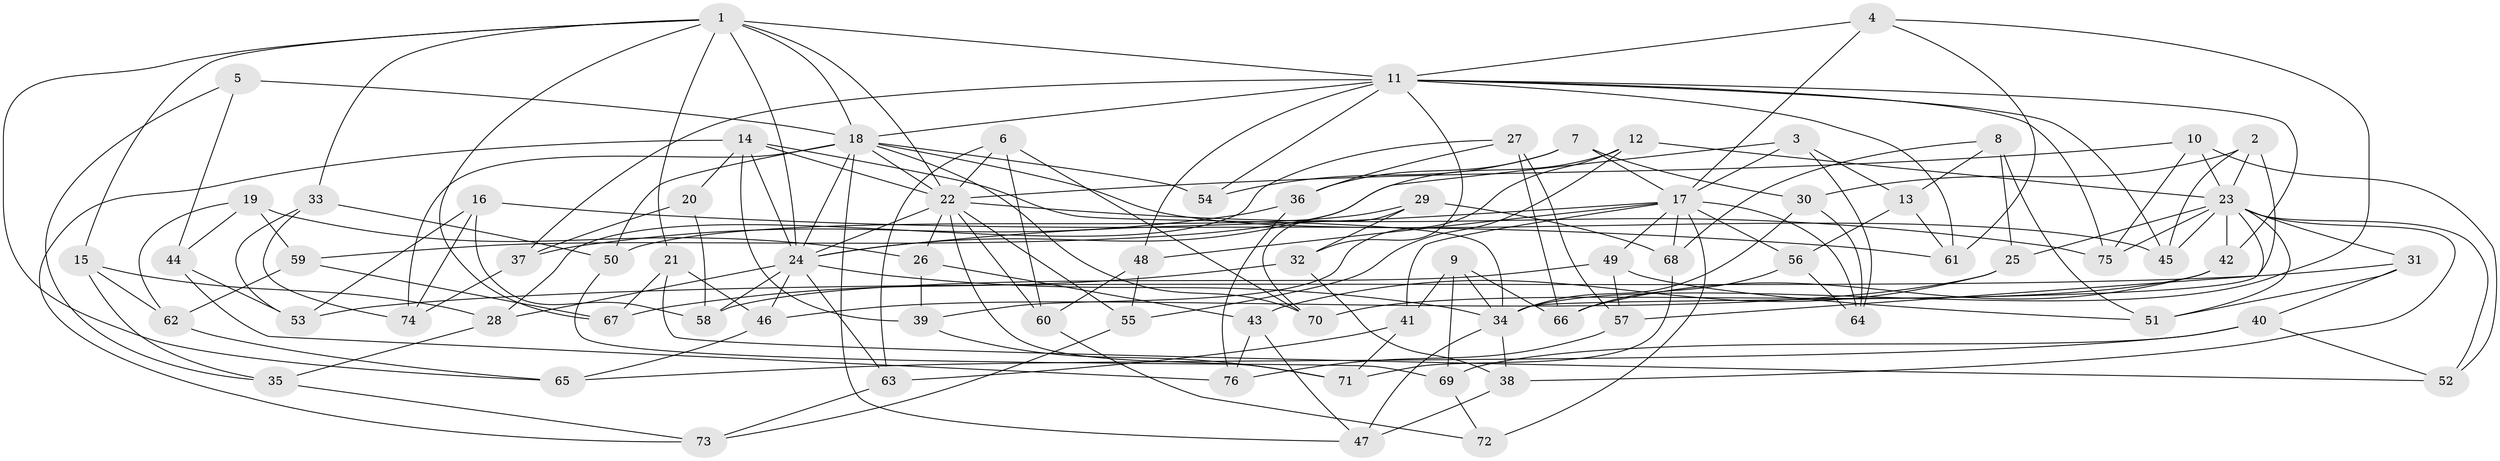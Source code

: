 // original degree distribution, {4: 1.0}
// Generated by graph-tools (version 1.1) at 2025/53/03/04/25 22:53:49]
// undirected, 76 vertices, 177 edges
graph export_dot {
  node [color=gray90,style=filled];
  1;
  2;
  3;
  4;
  5;
  6;
  7;
  8;
  9;
  10;
  11;
  12;
  13;
  14;
  15;
  16;
  17;
  18;
  19;
  20;
  21;
  22;
  23;
  24;
  25;
  26;
  27;
  28;
  29;
  30;
  31;
  32;
  33;
  34;
  35;
  36;
  37;
  38;
  39;
  40;
  41;
  42;
  43;
  44;
  45;
  46;
  47;
  48;
  49;
  50;
  51;
  52;
  53;
  54;
  55;
  56;
  57;
  58;
  59;
  60;
  61;
  62;
  63;
  64;
  65;
  66;
  67;
  68;
  69;
  70;
  71;
  72;
  73;
  74;
  75;
  76;
  1 -- 11 [weight=1.0];
  1 -- 15 [weight=1.0];
  1 -- 18 [weight=1.0];
  1 -- 21 [weight=1.0];
  1 -- 22 [weight=2.0];
  1 -- 24 [weight=1.0];
  1 -- 33 [weight=1.0];
  1 -- 65 [weight=1.0];
  1 -- 67 [weight=1.0];
  2 -- 23 [weight=1.0];
  2 -- 30 [weight=1.0];
  2 -- 34 [weight=1.0];
  2 -- 45 [weight=1.0];
  3 -- 13 [weight=1.0];
  3 -- 17 [weight=1.0];
  3 -- 59 [weight=1.0];
  3 -- 64 [weight=1.0];
  4 -- 11 [weight=1.0];
  4 -- 17 [weight=1.0];
  4 -- 34 [weight=1.0];
  4 -- 61 [weight=1.0];
  5 -- 18 [weight=2.0];
  5 -- 35 [weight=1.0];
  5 -- 44 [weight=1.0];
  6 -- 22 [weight=1.0];
  6 -- 60 [weight=1.0];
  6 -- 63 [weight=1.0];
  6 -- 70 [weight=1.0];
  7 -- 17 [weight=1.0];
  7 -- 30 [weight=1.0];
  7 -- 36 [weight=1.0];
  7 -- 54 [weight=1.0];
  8 -- 13 [weight=1.0];
  8 -- 25 [weight=1.0];
  8 -- 51 [weight=1.0];
  8 -- 68 [weight=1.0];
  9 -- 34 [weight=1.0];
  9 -- 41 [weight=1.0];
  9 -- 66 [weight=1.0];
  9 -- 69 [weight=1.0];
  10 -- 22 [weight=1.0];
  10 -- 23 [weight=1.0];
  10 -- 52 [weight=1.0];
  10 -- 75 [weight=1.0];
  11 -- 18 [weight=1.0];
  11 -- 32 [weight=1.0];
  11 -- 37 [weight=1.0];
  11 -- 42 [weight=1.0];
  11 -- 45 [weight=1.0];
  11 -- 48 [weight=1.0];
  11 -- 54 [weight=2.0];
  11 -- 61 [weight=1.0];
  11 -- 75 [weight=1.0];
  12 -- 23 [weight=1.0];
  12 -- 24 [weight=1.0];
  12 -- 39 [weight=1.0];
  12 -- 55 [weight=1.0];
  13 -- 56 [weight=1.0];
  13 -- 61 [weight=1.0];
  14 -- 20 [weight=2.0];
  14 -- 22 [weight=1.0];
  14 -- 24 [weight=1.0];
  14 -- 34 [weight=2.0];
  14 -- 39 [weight=1.0];
  14 -- 73 [weight=1.0];
  15 -- 28 [weight=1.0];
  15 -- 35 [weight=1.0];
  15 -- 62 [weight=1.0];
  16 -- 53 [weight=1.0];
  16 -- 58 [weight=1.0];
  16 -- 61 [weight=1.0];
  16 -- 74 [weight=1.0];
  17 -- 24 [weight=1.0];
  17 -- 41 [weight=1.0];
  17 -- 48 [weight=1.0];
  17 -- 49 [weight=1.0];
  17 -- 56 [weight=1.0];
  17 -- 64 [weight=1.0];
  17 -- 68 [weight=1.0];
  17 -- 72 [weight=2.0];
  18 -- 22 [weight=1.0];
  18 -- 24 [weight=1.0];
  18 -- 45 [weight=1.0];
  18 -- 47 [weight=1.0];
  18 -- 50 [weight=1.0];
  18 -- 54 [weight=1.0];
  18 -- 70 [weight=1.0];
  18 -- 74 [weight=1.0];
  19 -- 26 [weight=1.0];
  19 -- 44 [weight=1.0];
  19 -- 59 [weight=1.0];
  19 -- 62 [weight=1.0];
  20 -- 37 [weight=1.0];
  20 -- 58 [weight=1.0];
  21 -- 46 [weight=1.0];
  21 -- 52 [weight=1.0];
  21 -- 67 [weight=1.0];
  22 -- 24 [weight=1.0];
  22 -- 26 [weight=1.0];
  22 -- 55 [weight=1.0];
  22 -- 60 [weight=1.0];
  22 -- 71 [weight=1.0];
  22 -- 75 [weight=1.0];
  23 -- 25 [weight=1.0];
  23 -- 31 [weight=1.0];
  23 -- 38 [weight=1.0];
  23 -- 42 [weight=1.0];
  23 -- 45 [weight=1.0];
  23 -- 51 [weight=1.0];
  23 -- 52 [weight=1.0];
  23 -- 57 [weight=1.0];
  23 -- 75 [weight=1.0];
  24 -- 28 [weight=1.0];
  24 -- 34 [weight=2.0];
  24 -- 46 [weight=1.0];
  24 -- 58 [weight=1.0];
  24 -- 63 [weight=1.0];
  25 -- 43 [weight=1.0];
  25 -- 46 [weight=1.0];
  26 -- 39 [weight=1.0];
  26 -- 43 [weight=1.0];
  27 -- 28 [weight=1.0];
  27 -- 36 [weight=1.0];
  27 -- 57 [weight=1.0];
  27 -- 66 [weight=1.0];
  28 -- 35 [weight=1.0];
  29 -- 32 [weight=1.0];
  29 -- 50 [weight=1.0];
  29 -- 68 [weight=1.0];
  29 -- 70 [weight=1.0];
  30 -- 34 [weight=1.0];
  30 -- 64 [weight=1.0];
  31 -- 40 [weight=1.0];
  31 -- 51 [weight=1.0];
  31 -- 53 [weight=1.0];
  32 -- 38 [weight=1.0];
  32 -- 67 [weight=1.0];
  33 -- 50 [weight=1.0];
  33 -- 53 [weight=1.0];
  33 -- 74 [weight=1.0];
  34 -- 38 [weight=1.0];
  34 -- 47 [weight=1.0];
  35 -- 73 [weight=1.0];
  36 -- 37 [weight=1.0];
  36 -- 76 [weight=1.0];
  37 -- 74 [weight=1.0];
  38 -- 47 [weight=1.0];
  39 -- 71 [weight=1.0];
  40 -- 52 [weight=1.0];
  40 -- 65 [weight=1.0];
  40 -- 69 [weight=1.0];
  41 -- 63 [weight=1.0];
  41 -- 71 [weight=1.0];
  42 -- 66 [weight=1.0];
  42 -- 70 [weight=1.0];
  43 -- 47 [weight=1.0];
  43 -- 76 [weight=1.0];
  44 -- 53 [weight=1.0];
  44 -- 76 [weight=1.0];
  46 -- 65 [weight=1.0];
  48 -- 55 [weight=1.0];
  48 -- 60 [weight=1.0];
  49 -- 51 [weight=1.0];
  49 -- 57 [weight=1.0];
  49 -- 58 [weight=1.0];
  50 -- 69 [weight=1.0];
  55 -- 73 [weight=1.0];
  56 -- 64 [weight=1.0];
  56 -- 66 [weight=1.0];
  57 -- 76 [weight=1.0];
  59 -- 62 [weight=1.0];
  59 -- 67 [weight=1.0];
  60 -- 72 [weight=1.0];
  62 -- 65 [weight=1.0];
  63 -- 73 [weight=1.0];
  68 -- 71 [weight=1.0];
  69 -- 72 [weight=1.0];
}
